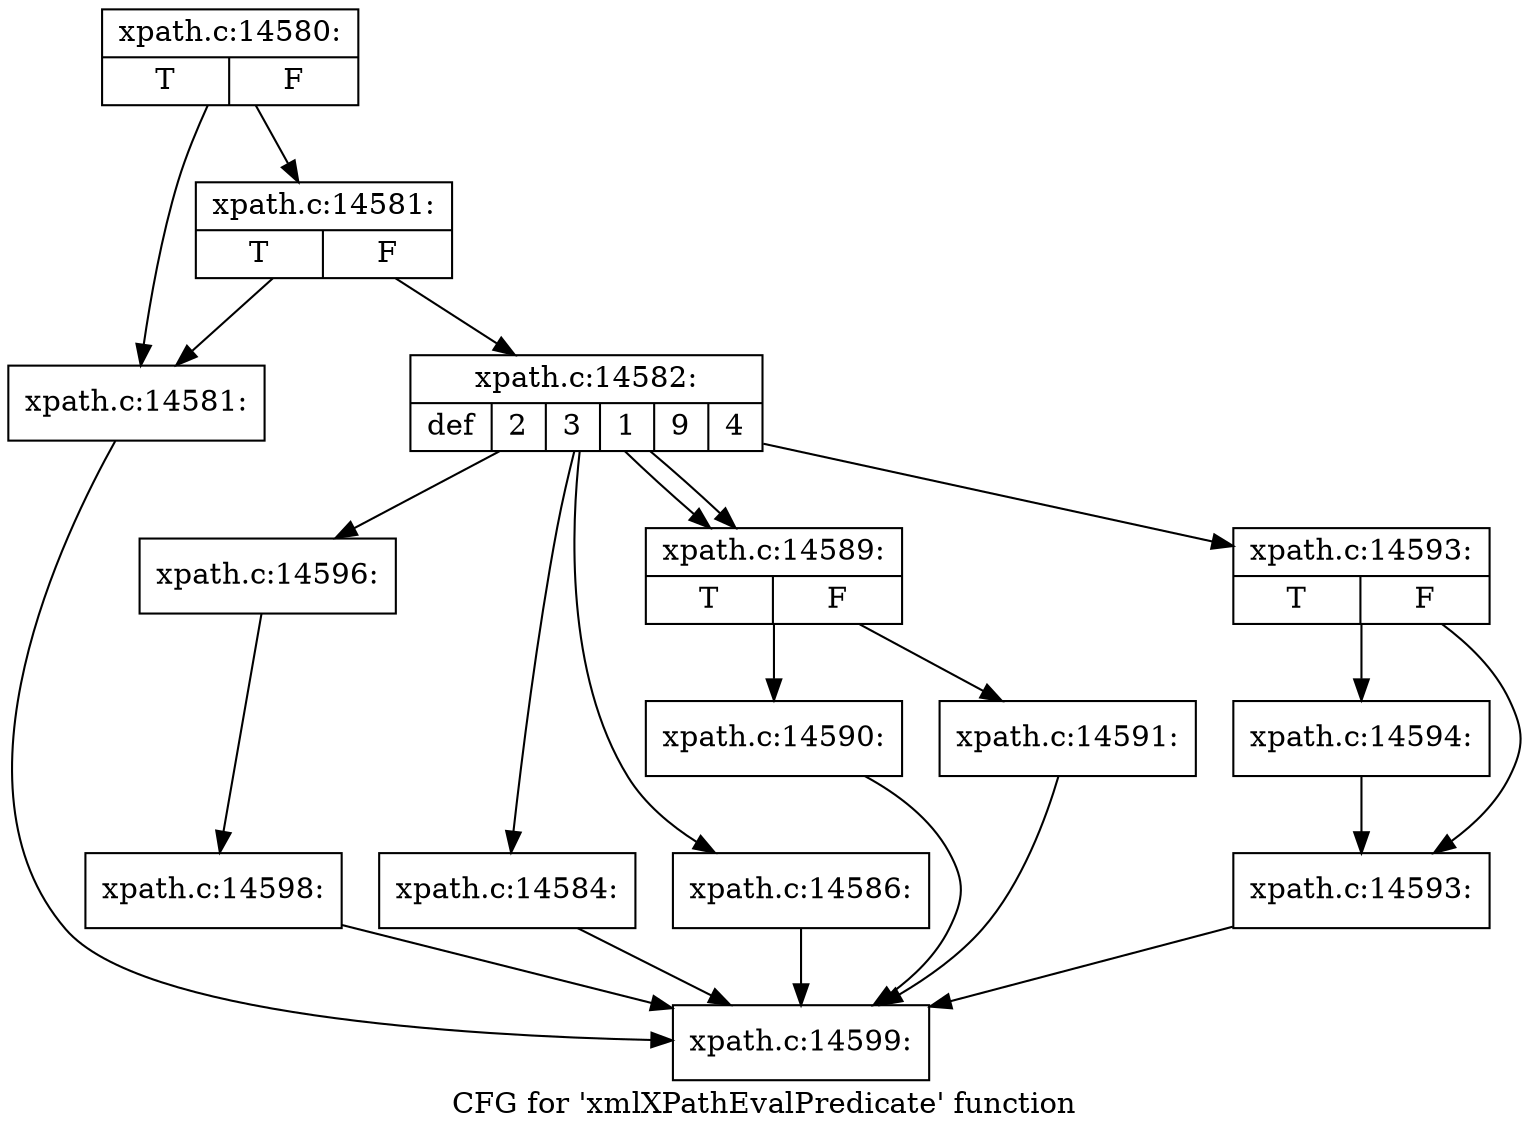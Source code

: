digraph "CFG for 'xmlXPathEvalPredicate' function" {
	label="CFG for 'xmlXPathEvalPredicate' function";

	Node0x48b6fa0 [shape=record,label="{xpath.c:14580:|{<s0>T|<s1>F}}"];
	Node0x48b6fa0 -> Node0x49010e0;
	Node0x48b6fa0 -> Node0x4901180;
	Node0x4901180 [shape=record,label="{xpath.c:14581:|{<s0>T|<s1>F}}"];
	Node0x4901180 -> Node0x49010e0;
	Node0x4901180 -> Node0x4901130;
	Node0x49010e0 [shape=record,label="{xpath.c:14581:}"];
	Node0x49010e0 -> Node0x45e9c60;
	Node0x4901130 [shape=record,label="{xpath.c:14582:|{<s0>def|<s1>2|<s2>3|<s3>1|<s4>9|<s5>4}}"];
	Node0x4901130 -> Node0x49323e0;
	Node0x4901130 -> Node0x49326e0;
	Node0x4901130 -> Node0x4932a30;
	Node0x4901130 -> Node0x49330b0;
	Node0x4901130 -> Node0x49330b0;
	Node0x4901130 -> Node0x4933c80;
	Node0x49326e0 [shape=record,label="{xpath.c:14584:}"];
	Node0x49326e0 -> Node0x45e9c60;
	Node0x4932a30 [shape=record,label="{xpath.c:14586:}"];
	Node0x4932a30 -> Node0x45e9c60;
	Node0x49330b0 [shape=record,label="{xpath.c:14589:|{<s0>T|<s1>F}}"];
	Node0x49330b0 -> Node0x49331a0;
	Node0x49330b0 -> Node0x49331f0;
	Node0x49331a0 [shape=record,label="{xpath.c:14590:}"];
	Node0x49331a0 -> Node0x45e9c60;
	Node0x49331f0 [shape=record,label="{xpath.c:14591:}"];
	Node0x49331f0 -> Node0x45e9c60;
	Node0x4933c80 [shape=record,label="{xpath.c:14593:|{<s0>T|<s1>F}}"];
	Node0x4933c80 -> Node0x4933db0;
	Node0x4933c80 -> Node0x4933d60;
	Node0x4933db0 [shape=record,label="{xpath.c:14594:}"];
	Node0x4933db0 -> Node0x4933d60;
	Node0x4933d60 [shape=record,label="{xpath.c:14593:}"];
	Node0x4933d60 -> Node0x45e9c60;
	Node0x49323e0 [shape=record,label="{xpath.c:14596:}"];
	Node0x49323e0 -> Node0x45ea120;
	Node0x45ea120 [shape=record,label="{xpath.c:14598:}"];
	Node0x45ea120 -> Node0x45e9c60;
	Node0x45e9c60 [shape=record,label="{xpath.c:14599:}"];
}
